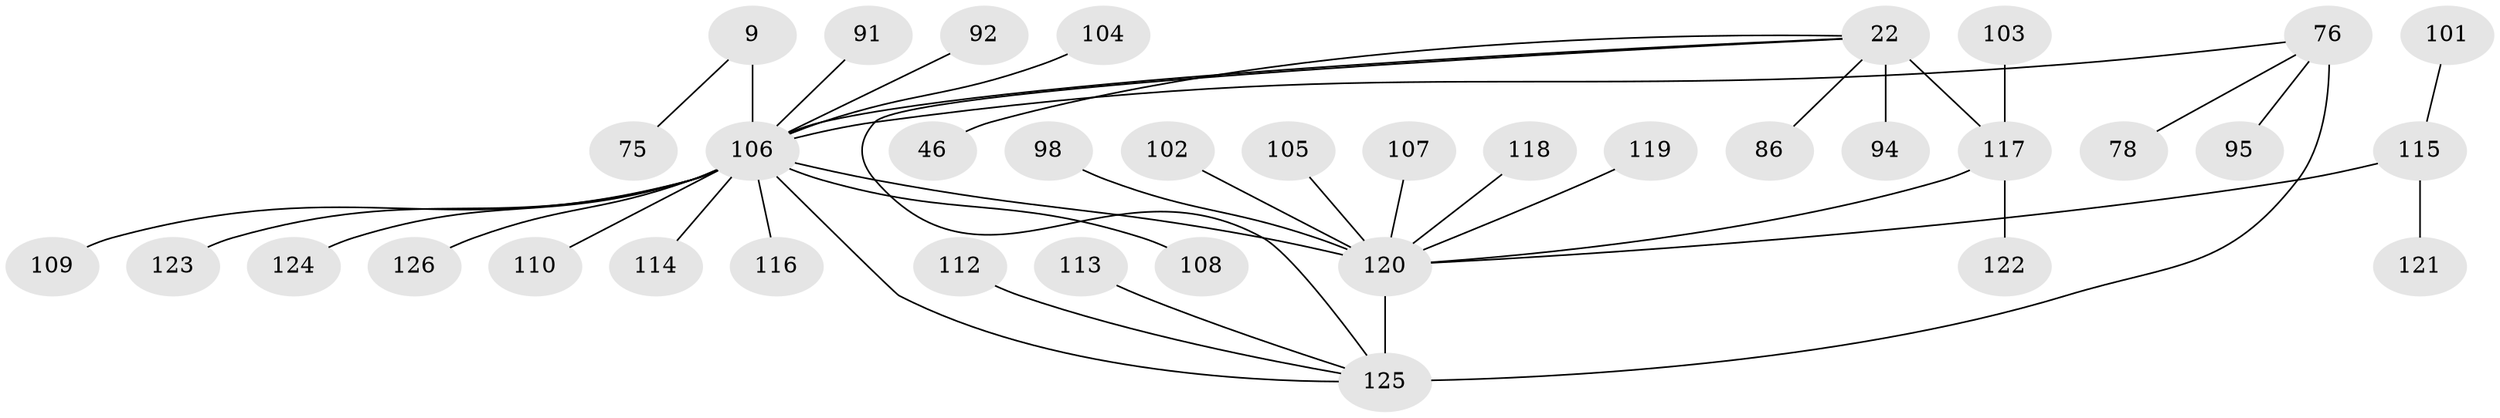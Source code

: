 // original degree distribution, {8: 0.047619047619047616, 17: 0.015873015873015872, 12: 0.007936507936507936, 5: 0.023809523809523808, 7: 0.05555555555555555, 9: 0.03968253968253968, 10: 0.023809523809523808, 11: 0.007936507936507936, 6: 0.007936507936507936, 13: 0.007936507936507936, 1: 0.5555555555555556, 2: 0.15079365079365079, 3: 0.05555555555555555}
// Generated by graph-tools (version 1.1) at 2025/58/03/04/25 21:58:20]
// undirected, 37 vertices, 40 edges
graph export_dot {
graph [start="1"]
  node [color=gray90,style=filled];
  9 [super="+8"];
  22 [super="+21"];
  46;
  75;
  76 [super="+17"];
  78;
  86;
  91;
  92;
  94;
  95;
  98;
  101;
  102 [super="+38+59"];
  103;
  104;
  105;
  106 [super="+97+68+35+69+31+51+63+65+70+74+99+54+71+73+82+89+90"];
  107 [super="+87"];
  108;
  109;
  110;
  112;
  113;
  114;
  115 [super="+27+39"];
  116;
  117 [super="+33+100"];
  118;
  119;
  120 [super="+77+29+43+30+56+66+85+96"];
  121;
  122 [super="+62"];
  123;
  124;
  125 [super="+18+14+37+42+47+52+84+83+93+111"];
  126;
  9 -- 75;
  9 -- 106 [weight=9];
  22 -- 86;
  22 -- 94;
  22 -- 46;
  22 -- 106 [weight=5];
  22 -- 125;
  22 -- 117 [weight=8];
  76 -- 106;
  76 -- 125 [weight=8];
  76 -- 78;
  76 -- 95;
  91 -- 106;
  92 -- 106;
  98 -- 120;
  101 -- 115;
  102 -- 120;
  103 -- 117;
  104 -- 106;
  105 -- 120;
  106 -- 108;
  106 -- 109;
  106 -- 110;
  106 -- 116;
  106 -- 123;
  106 -- 120 [weight=14];
  106 -- 126;
  106 -- 124;
  106 -- 114;
  106 -- 125 [weight=4];
  107 -- 120;
  112 -- 125;
  113 -- 125;
  115 -- 120 [weight=8];
  115 -- 121;
  117 -- 120 [weight=2];
  117 -- 122;
  118 -- 120;
  119 -- 120;
  120 -- 125 [weight=3];
}
